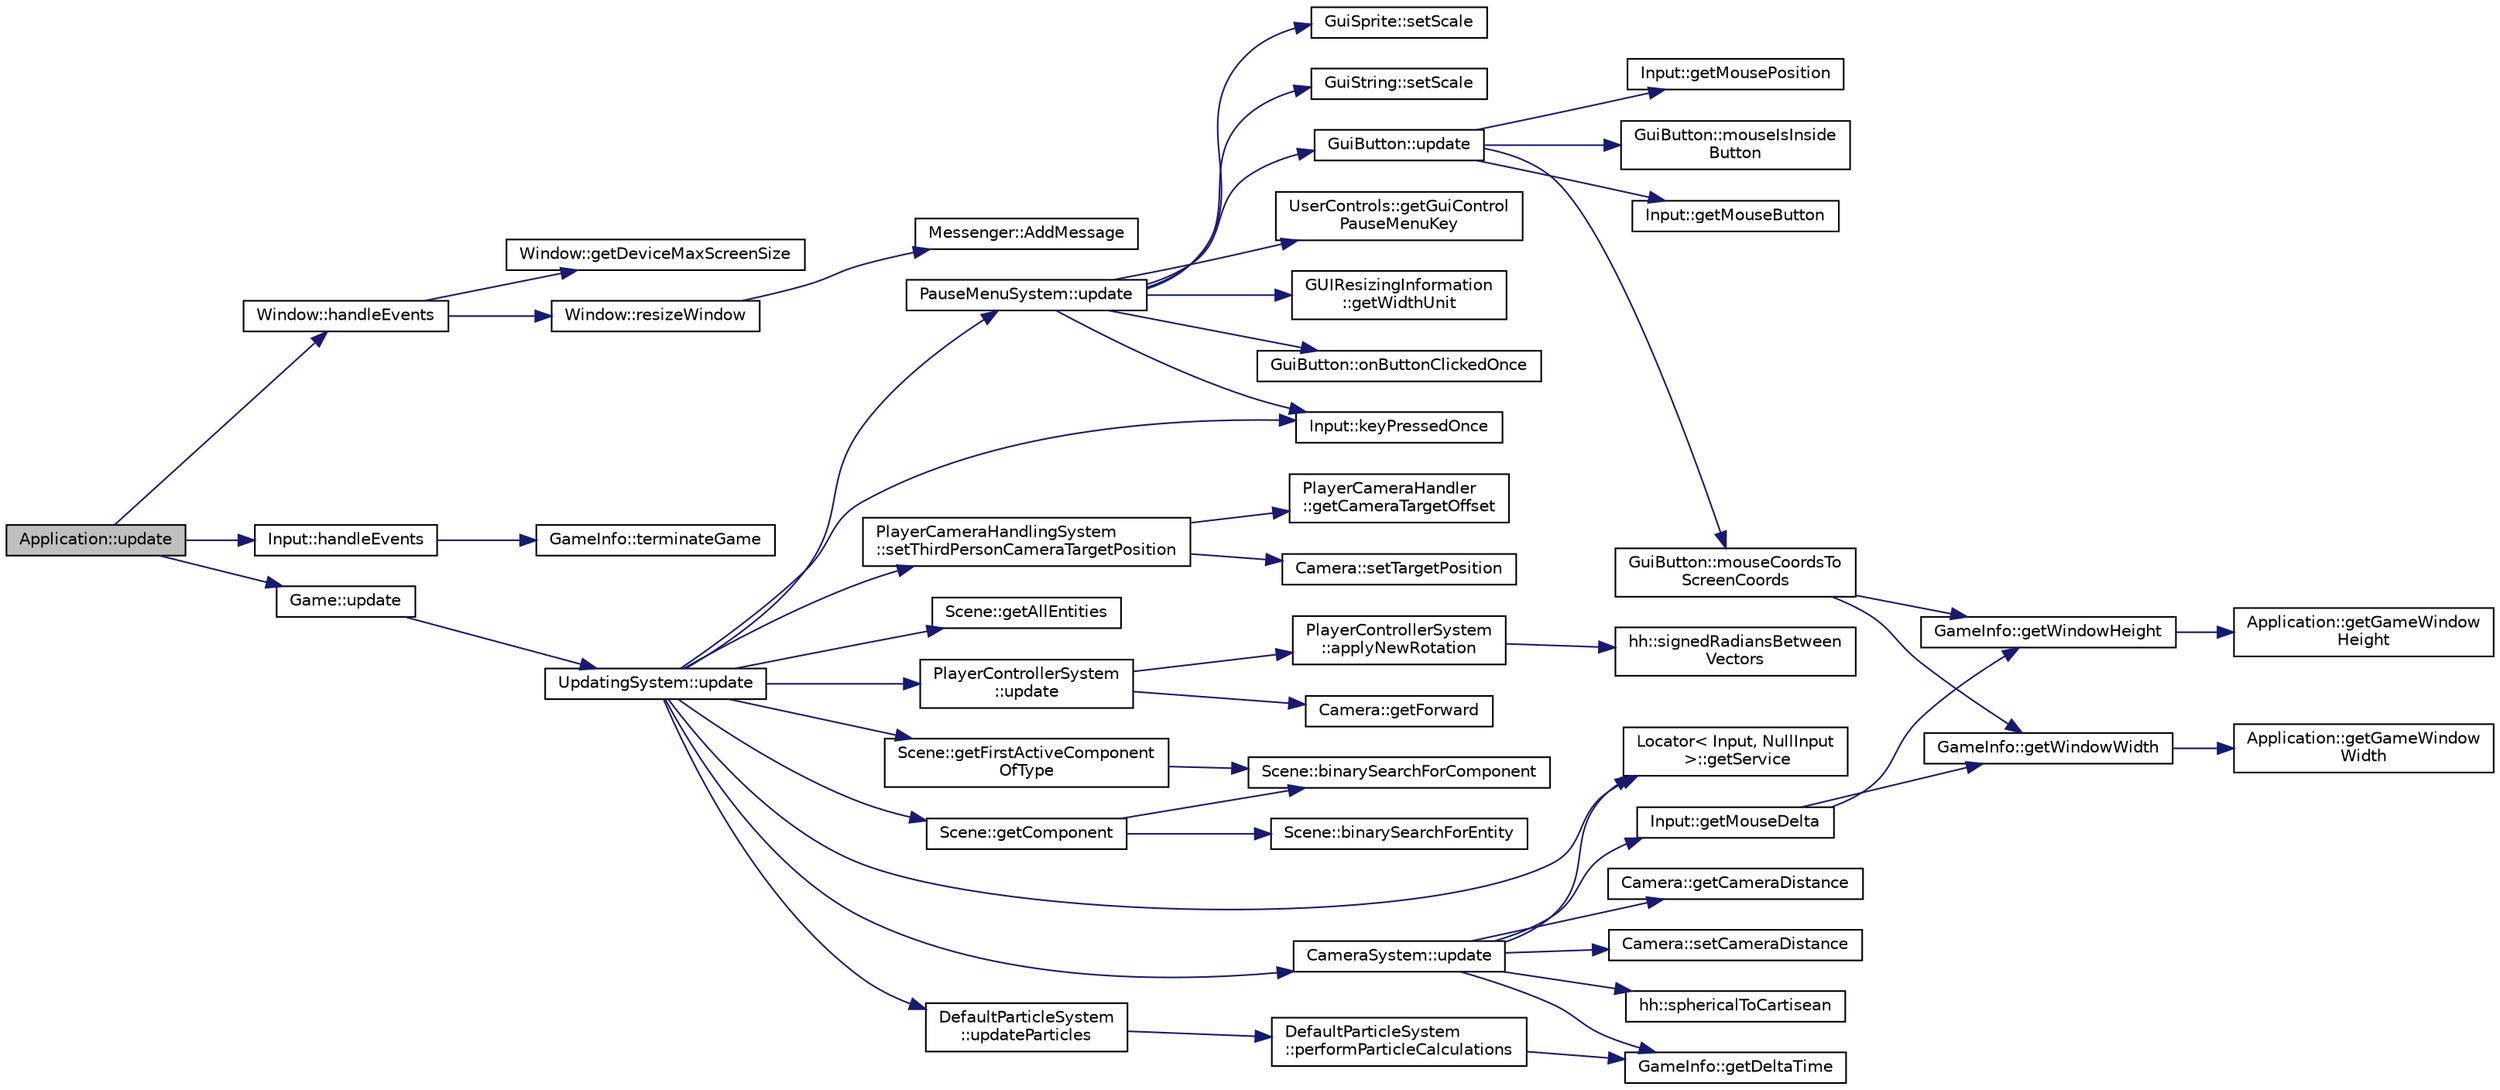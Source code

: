 digraph "Application::update"
{
 // INTERACTIVE_SVG=YES
 // LATEX_PDF_SIZE
  edge [fontname="Helvetica",fontsize="10",labelfontname="Helvetica",labelfontsize="10"];
  node [fontname="Helvetica",fontsize="10",shape=record];
  rankdir="LR";
  Node1 [label="Application::update",height=0.2,width=0.4,color="black", fillcolor="grey75", style="filled", fontcolor="black",tooltip=" "];
  Node1 -> Node2 [color="midnightblue",fontsize="10",style="solid",fontname="Helvetica"];
  Node2 [label="Window::handleEvents",height=0.2,width=0.4,color="black", fillcolor="white", style="filled",URL="$d9/dbf/class_window.html#a6a545f61aa6fd24598820ad9607ec99a",tooltip=" "];
  Node2 -> Node3 [color="midnightblue",fontsize="10",style="solid",fontname="Helvetica"];
  Node3 [label="Window::getDeviceMaxScreenSize",height=0.2,width=0.4,color="black", fillcolor="white", style="filled",URL="$d9/dbf/class_window.html#a85b92a1f0c1678498470aac8f861fda4",tooltip=" "];
  Node2 -> Node4 [color="midnightblue",fontsize="10",style="solid",fontname="Helvetica"];
  Node4 [label="Window::resizeWindow",height=0.2,width=0.4,color="black", fillcolor="white", style="filled",URL="$d9/dbf/class_window.html#a78623e051f50427bcc05ffcef62a639e",tooltip=" "];
  Node4 -> Node5 [color="midnightblue",fontsize="10",style="solid",fontname="Helvetica"];
  Node5 [label="Messenger::AddMessage",height=0.2,width=0.4,color="black", fillcolor="white", style="filled",URL="$d6/dc9/class_messenger.html#a6610379d1b30c4dfcdd1b47434a056b6",tooltip=" "];
  Node1 -> Node6 [color="midnightblue",fontsize="10",style="solid",fontname="Helvetica"];
  Node6 [label="Input::handleEvents",height=0.2,width=0.4,color="black", fillcolor="white", style="filled",URL="$d4/d7b/class_input.html#a3ef03fa6f1279b8040f4f9ec8a33d9d6",tooltip=" "];
  Node6 -> Node7 [color="midnightblue",fontsize="10",style="solid",fontname="Helvetica"];
  Node7 [label="GameInfo::terminateGame",height=0.2,width=0.4,color="black", fillcolor="white", style="filled",URL="$d4/d58/namespace_game_info.html#aeddde82dcc07940ccb9368a5dedc54a4",tooltip=" "];
  Node1 -> Node8 [color="midnightblue",fontsize="10",style="solid",fontname="Helvetica"];
  Node8 [label="Game::update",height=0.2,width=0.4,color="black", fillcolor="white", style="filled",URL="$dd/d1f/class_game.html#a79df6376b332d63c9eca0dcee30305c3",tooltip=" "];
  Node8 -> Node9 [color="midnightblue",fontsize="10",style="solid",fontname="Helvetica"];
  Node9 [label="UpdatingSystem::update",height=0.2,width=0.4,color="black", fillcolor="white", style="filled",URL="$d2/d54/class_updating_system.html#a127ad554750e7e7582a1904abfb265aa",tooltip=" "];
  Node9 -> Node10 [color="midnightblue",fontsize="10",style="solid",fontname="Helvetica"];
  Node10 [label="Scene::getAllEntities",height=0.2,width=0.4,color="black", fillcolor="white", style="filled",URL="$d6/db5/class_scene.html#abe0ba4b6ba925640493f34f730ccd8d4",tooltip=" "];
  Node9 -> Node11 [color="midnightblue",fontsize="10",style="solid",fontname="Helvetica"];
  Node11 [label="Scene::getComponent",height=0.2,width=0.4,color="black", fillcolor="white", style="filled",URL="$d6/db5/class_scene.html#a65d6f6cd75b250c657d5d4a267c4b245",tooltip=" "];
  Node11 -> Node12 [color="midnightblue",fontsize="10",style="solid",fontname="Helvetica"];
  Node12 [label="Scene::binarySearchForComponent",height=0.2,width=0.4,color="black", fillcolor="white", style="filled",URL="$d6/db5/class_scene.html#af06ab78544ec997fd8e480762b2cc40a",tooltip=" "];
  Node11 -> Node13 [color="midnightblue",fontsize="10",style="solid",fontname="Helvetica"];
  Node13 [label="Scene::binarySearchForEntity",height=0.2,width=0.4,color="black", fillcolor="white", style="filled",URL="$d6/db5/class_scene.html#a55c346bea3f04eb9d9f8476a68c2fa93",tooltip=" "];
  Node9 -> Node14 [color="midnightblue",fontsize="10",style="solid",fontname="Helvetica"];
  Node14 [label="Scene::getFirstActiveComponent\lOfType",height=0.2,width=0.4,color="black", fillcolor="white", style="filled",URL="$d6/db5/class_scene.html#ae05acfccb36d74a21bd4988a2b562ceb",tooltip=" "];
  Node14 -> Node12 [color="midnightblue",fontsize="10",style="solid",fontname="Helvetica"];
  Node9 -> Node15 [color="midnightblue",fontsize="10",style="solid",fontname="Helvetica"];
  Node15 [label="Locator\< Input, NullInput\l \>::getService",height=0.2,width=0.4,color="black", fillcolor="white", style="filled",URL="$d2/d23/class_locator.html#a310ebd51e96b6341e25471b651afaf34",tooltip=" "];
  Node9 -> Node16 [color="midnightblue",fontsize="10",style="solid",fontname="Helvetica"];
  Node16 [label="Input::keyPressedOnce",height=0.2,width=0.4,color="black", fillcolor="white", style="filled",URL="$d4/d7b/class_input.html#a2aaf873636cedf13e51a424eb6ea802b",tooltip=" "];
  Node9 -> Node17 [color="midnightblue",fontsize="10",style="solid",fontname="Helvetica"];
  Node17 [label="PlayerCameraHandlingSystem\l::setThirdPersonCameraTargetPosition",height=0.2,width=0.4,color="black", fillcolor="white", style="filled",URL="$d4/d4f/class_player_camera_handling_system.html#a94f1d2b673b85a1fbbbe39a3759d3bf3",tooltip=" "];
  Node17 -> Node18 [color="midnightblue",fontsize="10",style="solid",fontname="Helvetica"];
  Node18 [label="PlayerCameraHandler\l::getCameraTargetOffset",height=0.2,width=0.4,color="black", fillcolor="white", style="filled",URL="$d4/df7/class_player_camera_handler.html#a02eb98ad960e5b71b0b17189426c0f1d",tooltip=" "];
  Node17 -> Node19 [color="midnightblue",fontsize="10",style="solid",fontname="Helvetica"];
  Node19 [label="Camera::setTargetPosition",height=0.2,width=0.4,color="black", fillcolor="white", style="filled",URL="$da/dbb/class_camera.html#a4bd1cfe2d720f762d3c983370421c029",tooltip=" "];
  Node9 -> Node20 [color="midnightblue",fontsize="10",style="solid",fontname="Helvetica"];
  Node20 [label="PauseMenuSystem::update",height=0.2,width=0.4,color="black", fillcolor="white", style="filled",URL="$d7/dd6/class_pause_menu_system.html#a7c17c731da14866fbbfb186f50b7824e",tooltip=" "];
  Node20 -> Node21 [color="midnightblue",fontsize="10",style="solid",fontname="Helvetica"];
  Node21 [label="UserControls::getGuiControl\lPauseMenuKey",height=0.2,width=0.4,color="black", fillcolor="white", style="filled",URL="$d9/dd8/class_user_controls.html#ab577475a2b33671f1f5697fbe0e0cc49",tooltip=" "];
  Node20 -> Node22 [color="midnightblue",fontsize="10",style="solid",fontname="Helvetica"];
  Node22 [label="GUIResizingInformation\l::getWidthUnit",height=0.2,width=0.4,color="black", fillcolor="white", style="filled",URL="$d7/d06/class_g_u_i_resizing_information.html#aa8fb79fc71098f1cf2ce4fac2d5c79ac",tooltip=" "];
  Node20 -> Node16 [color="midnightblue",fontsize="10",style="solid",fontname="Helvetica"];
  Node20 -> Node23 [color="midnightblue",fontsize="10",style="solid",fontname="Helvetica"];
  Node23 [label="GuiButton::onButtonClickedOnce",height=0.2,width=0.4,color="black", fillcolor="white", style="filled",URL="$d6/d17/class_gui_button.html#aa019fa7e0fbe4a380899cb9ddb418317",tooltip=" "];
  Node20 -> Node24 [color="midnightblue",fontsize="10",style="solid",fontname="Helvetica"];
  Node24 [label="GuiSprite::setScale",height=0.2,width=0.4,color="black", fillcolor="white", style="filled",URL="$d1/db9/class_gui_sprite.html#a6ec7ef9580657e062cea7f5ce8bcb515",tooltip=" "];
  Node20 -> Node25 [color="midnightblue",fontsize="10",style="solid",fontname="Helvetica"];
  Node25 [label="GuiString::setScale",height=0.2,width=0.4,color="black", fillcolor="white", style="filled",URL="$dd/df5/class_gui_string.html#a964f40eb765b7ad9827284b65ac2c9fc",tooltip=" "];
  Node20 -> Node26 [color="midnightblue",fontsize="10",style="solid",fontname="Helvetica"];
  Node26 [label="GuiButton::update",height=0.2,width=0.4,color="black", fillcolor="white", style="filled",URL="$d6/d17/class_gui_button.html#acfb469dd9337dc5ebf70e32037b02851",tooltip=" "];
  Node26 -> Node27 [color="midnightblue",fontsize="10",style="solid",fontname="Helvetica"];
  Node27 [label="Input::getMouseButton",height=0.2,width=0.4,color="black", fillcolor="white", style="filled",URL="$d4/d7b/class_input.html#a8e3bbc45ca89de6dc03cd870d0909345",tooltip=" "];
  Node26 -> Node28 [color="midnightblue",fontsize="10",style="solid",fontname="Helvetica"];
  Node28 [label="Input::getMousePosition",height=0.2,width=0.4,color="black", fillcolor="white", style="filled",URL="$d4/d7b/class_input.html#aa10d2871226e0b497010dfca43fe278b",tooltip=" "];
  Node26 -> Node29 [color="midnightblue",fontsize="10",style="solid",fontname="Helvetica"];
  Node29 [label="GuiButton::mouseCoordsTo\lScreenCoords",height=0.2,width=0.4,color="black", fillcolor="white", style="filled",URL="$d6/d17/class_gui_button.html#a571aa197ec582b526b5d6e2639bad843",tooltip=" "];
  Node29 -> Node30 [color="midnightblue",fontsize="10",style="solid",fontname="Helvetica"];
  Node30 [label="GameInfo::getWindowHeight",height=0.2,width=0.4,color="black", fillcolor="white", style="filled",URL="$d4/d58/namespace_game_info.html#a344c7e16ac06ee1f8458a249aac36e8e",tooltip=" "];
  Node30 -> Node31 [color="midnightblue",fontsize="10",style="solid",fontname="Helvetica"];
  Node31 [label="Application::getGameWindow\lHeight",height=0.2,width=0.4,color="black", fillcolor="white", style="filled",URL="$de/d6b/class_application.html#a0398d40c89d52bb8d6ac6ac466c5d30c",tooltip=" "];
  Node29 -> Node32 [color="midnightblue",fontsize="10",style="solid",fontname="Helvetica"];
  Node32 [label="GameInfo::getWindowWidth",height=0.2,width=0.4,color="black", fillcolor="white", style="filled",URL="$d4/d58/namespace_game_info.html#a7cf2306eb3025a60a9e2da52eefba71e",tooltip=" "];
  Node32 -> Node33 [color="midnightblue",fontsize="10",style="solid",fontname="Helvetica"];
  Node33 [label="Application::getGameWindow\lWidth",height=0.2,width=0.4,color="black", fillcolor="white", style="filled",URL="$de/d6b/class_application.html#aad8864ec1fa58ee23db7b111876d09a5",tooltip=" "];
  Node26 -> Node34 [color="midnightblue",fontsize="10",style="solid",fontname="Helvetica"];
  Node34 [label="GuiButton::mouseIsInside\lButton",height=0.2,width=0.4,color="black", fillcolor="white", style="filled",URL="$d6/d17/class_gui_button.html#a72312192b57055be324335dd1ed88a3d",tooltip=" "];
  Node9 -> Node35 [color="midnightblue",fontsize="10",style="solid",fontname="Helvetica"];
  Node35 [label="CameraSystem::update",height=0.2,width=0.4,color="black", fillcolor="white", style="filled",URL="$d4/df8/class_camera_system.html#a9bb59c07839a3bf41290e49f367d8fd6",tooltip=" "];
  Node35 -> Node36 [color="midnightblue",fontsize="10",style="solid",fontname="Helvetica"];
  Node36 [label="Camera::getCameraDistance",height=0.2,width=0.4,color="black", fillcolor="white", style="filled",URL="$da/dbb/class_camera.html#ad4f098389debf103ea7a26e344a653dd",tooltip=" "];
  Node35 -> Node37 [color="midnightblue",fontsize="10",style="solid",fontname="Helvetica"];
  Node37 [label="GameInfo::getDeltaTime",height=0.2,width=0.4,color="black", fillcolor="white", style="filled",URL="$d4/d58/namespace_game_info.html#aa6186a79a90a3fcd2556c4282b20a077",tooltip=" "];
  Node35 -> Node38 [color="midnightblue",fontsize="10",style="solid",fontname="Helvetica"];
  Node38 [label="Input::getMouseDelta",height=0.2,width=0.4,color="black", fillcolor="white", style="filled",URL="$d4/d7b/class_input.html#a971adcc605a1101f162e2be7a5c16a5e",tooltip=" "];
  Node38 -> Node30 [color="midnightblue",fontsize="10",style="solid",fontname="Helvetica"];
  Node38 -> Node32 [color="midnightblue",fontsize="10",style="solid",fontname="Helvetica"];
  Node35 -> Node15 [color="midnightblue",fontsize="10",style="solid",fontname="Helvetica"];
  Node35 -> Node39 [color="midnightblue",fontsize="10",style="solid",fontname="Helvetica"];
  Node39 [label="Camera::setCameraDistance",height=0.2,width=0.4,color="black", fillcolor="white", style="filled",URL="$da/dbb/class_camera.html#a4849cb25adcc05df85e1cfba9da77a33",tooltip=" "];
  Node35 -> Node40 [color="midnightblue",fontsize="10",style="solid",fontname="Helvetica"];
  Node40 [label="hh::sphericalToCartisean",height=0.2,width=0.4,color="black", fillcolor="white", style="filled",URL="$d7/dd1/namespacehh.html#ad58b31143e949894df4e3ca4eaa20550",tooltip=" "];
  Node9 -> Node41 [color="midnightblue",fontsize="10",style="solid",fontname="Helvetica"];
  Node41 [label="PlayerControllerSystem\l::update",height=0.2,width=0.4,color="black", fillcolor="white", style="filled",URL="$d5/d50/class_player_controller_system.html#ae968cd78ae054ed5521f19c6d3793933",tooltip=" "];
  Node41 -> Node42 [color="midnightblue",fontsize="10",style="solid",fontname="Helvetica"];
  Node42 [label="PlayerControllerSystem\l::applyNewRotation",height=0.2,width=0.4,color="black", fillcolor="white", style="filled",URL="$d5/d50/class_player_controller_system.html#a9b0be7cb86a889e07b30d9fa68a7aaa7",tooltip=" "];
  Node42 -> Node43 [color="midnightblue",fontsize="10",style="solid",fontname="Helvetica"];
  Node43 [label="hh::signedRadiansBetween\lVectors",height=0.2,width=0.4,color="black", fillcolor="white", style="filled",URL="$d7/dd1/namespacehh.html#aa744e19f5c464bf275c30a824f81b06e",tooltip=" "];
  Node41 -> Node44 [color="midnightblue",fontsize="10",style="solid",fontname="Helvetica"];
  Node44 [label="Camera::getForward",height=0.2,width=0.4,color="black", fillcolor="white", style="filled",URL="$da/dbb/class_camera.html#ae44d552243a7b430e94ed9e70adcf07b",tooltip=" "];
  Node9 -> Node45 [color="midnightblue",fontsize="10",style="solid",fontname="Helvetica"];
  Node45 [label="DefaultParticleSystem\l::updateParticles",height=0.2,width=0.4,color="black", fillcolor="white", style="filled",URL="$df/d86/class_default_particle_system.html#a1304aae47238ab24cf8653c2b423d207",tooltip=" "];
  Node45 -> Node46 [color="midnightblue",fontsize="10",style="solid",fontname="Helvetica"];
  Node46 [label="DefaultParticleSystem\l::performParticleCalculations",height=0.2,width=0.4,color="black", fillcolor="white", style="filled",URL="$df/d86/class_default_particle_system.html#a27c707a1f76448433785ce06a0f5152c",tooltip=" "];
  Node46 -> Node37 [color="midnightblue",fontsize="10",style="solid",fontname="Helvetica"];
}
